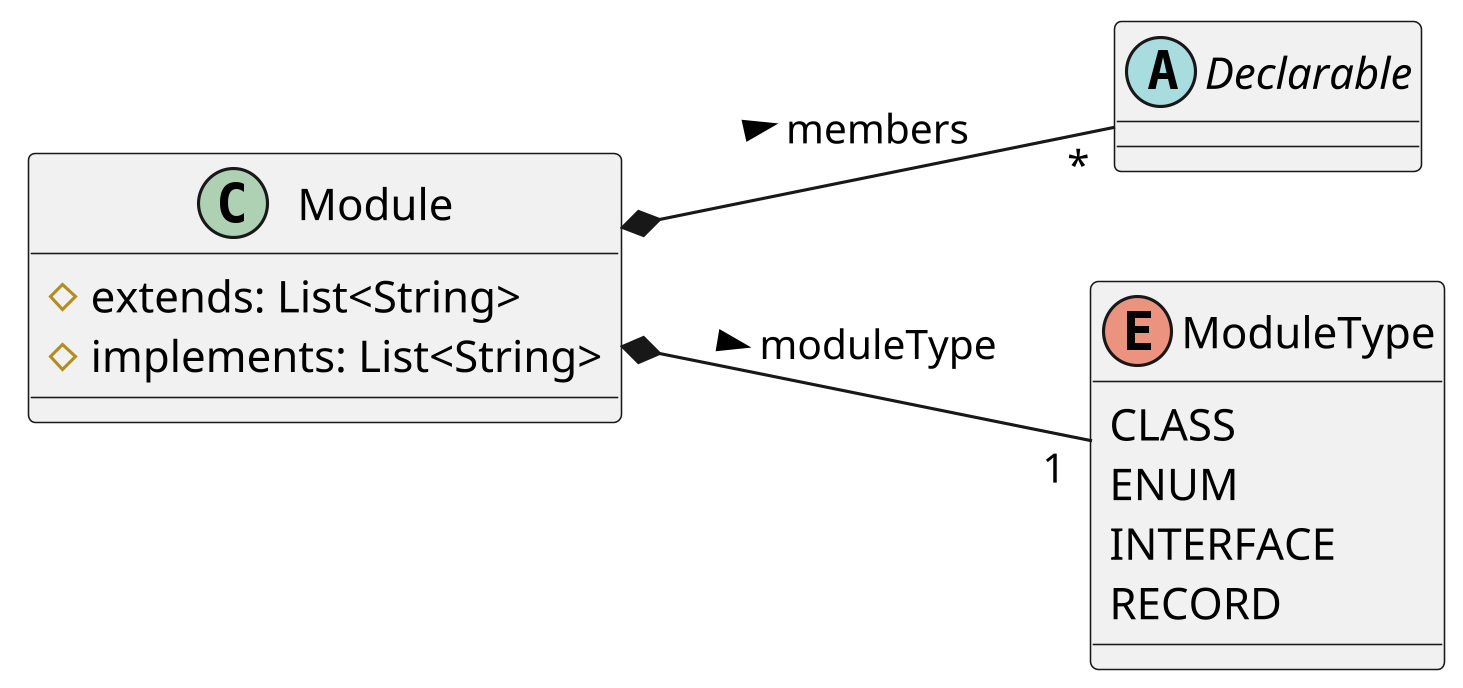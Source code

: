 @startuml
left to right direction
skinparam dpi 300

class Module
abstract class Declarable

enum ModuleType {
    CLASS
    ENUM
    INTERFACE
    RECORD
}

Module : # extends: List<String>
Module : # implements: List<String>
Module *-- "1" ModuleType : moduleType >
Module *-- "*" Declarable : members >

@enduml